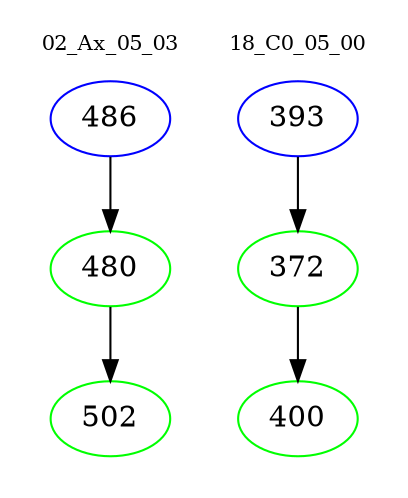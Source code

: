 digraph{
subgraph cluster_0 {
color = white
label = "02_Ax_05_03";
fontsize=10;
T0_486 [label="486", color="blue"]
T0_486 -> T0_480 [color="black"]
T0_480 [label="480", color="green"]
T0_480 -> T0_502 [color="black"]
T0_502 [label="502", color="green"]
}
subgraph cluster_1 {
color = white
label = "18_C0_05_00";
fontsize=10;
T1_393 [label="393", color="blue"]
T1_393 -> T1_372 [color="black"]
T1_372 [label="372", color="green"]
T1_372 -> T1_400 [color="black"]
T1_400 [label="400", color="green"]
}
}
